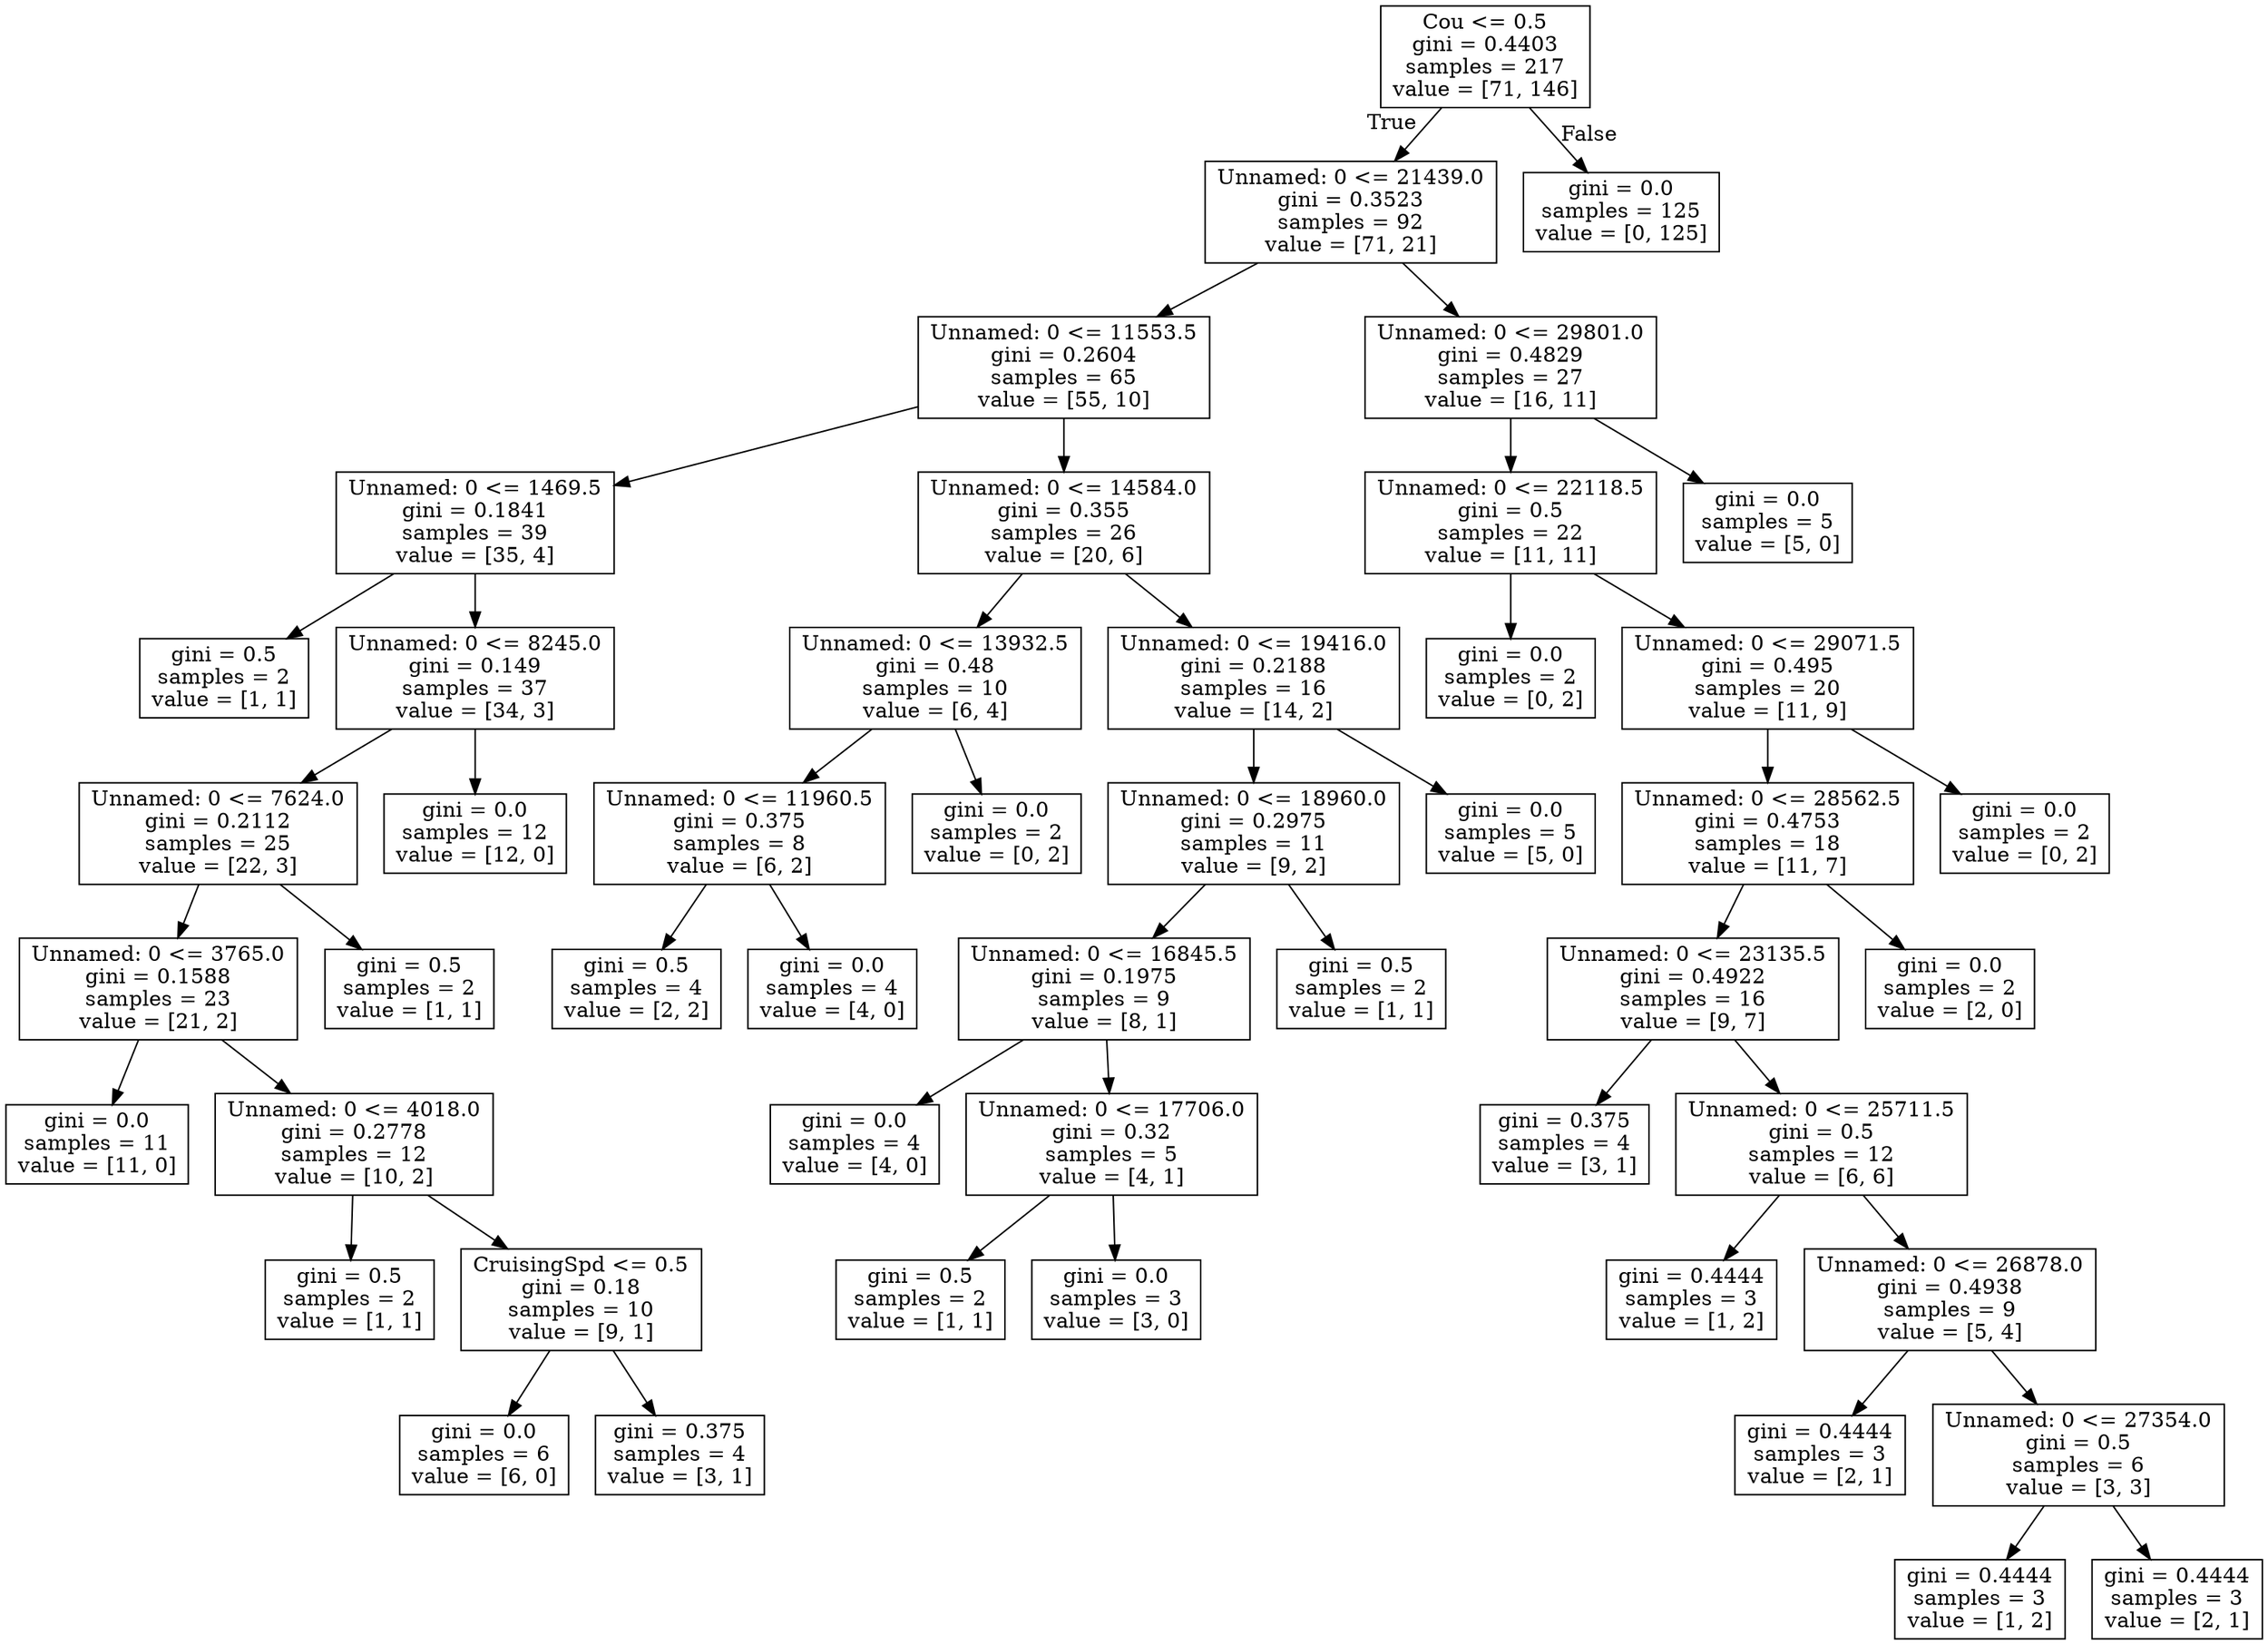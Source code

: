 digraph Tree {
node [shape=box] ;
0 [label="Cou <= 0.5\ngini = 0.4403\nsamples = 217\nvalue = [71, 146]"] ;
1 [label="Unnamed: 0 <= 21439.0\ngini = 0.3523\nsamples = 92\nvalue = [71, 21]"] ;
0 -> 1 [labeldistance=2.5, labelangle=45, headlabel="True"] ;
2 [label="Unnamed: 0 <= 11553.5\ngini = 0.2604\nsamples = 65\nvalue = [55, 10]"] ;
1 -> 2 ;
3 [label="Unnamed: 0 <= 1469.5\ngini = 0.1841\nsamples = 39\nvalue = [35, 4]"] ;
2 -> 3 ;
4 [label="gini = 0.5\nsamples = 2\nvalue = [1, 1]"] ;
3 -> 4 ;
5 [label="Unnamed: 0 <= 8245.0\ngini = 0.149\nsamples = 37\nvalue = [34, 3]"] ;
3 -> 5 ;
6 [label="Unnamed: 0 <= 7624.0\ngini = 0.2112\nsamples = 25\nvalue = [22, 3]"] ;
5 -> 6 ;
7 [label="Unnamed: 0 <= 3765.0\ngini = 0.1588\nsamples = 23\nvalue = [21, 2]"] ;
6 -> 7 ;
8 [label="gini = 0.0\nsamples = 11\nvalue = [11, 0]"] ;
7 -> 8 ;
9 [label="Unnamed: 0 <= 4018.0\ngini = 0.2778\nsamples = 12\nvalue = [10, 2]"] ;
7 -> 9 ;
10 [label="gini = 0.5\nsamples = 2\nvalue = [1, 1]"] ;
9 -> 10 ;
11 [label="CruisingSpd <= 0.5\ngini = 0.18\nsamples = 10\nvalue = [9, 1]"] ;
9 -> 11 ;
12 [label="gini = 0.0\nsamples = 6\nvalue = [6, 0]"] ;
11 -> 12 ;
13 [label="gini = 0.375\nsamples = 4\nvalue = [3, 1]"] ;
11 -> 13 ;
14 [label="gini = 0.5\nsamples = 2\nvalue = [1, 1]"] ;
6 -> 14 ;
15 [label="gini = 0.0\nsamples = 12\nvalue = [12, 0]"] ;
5 -> 15 ;
16 [label="Unnamed: 0 <= 14584.0\ngini = 0.355\nsamples = 26\nvalue = [20, 6]"] ;
2 -> 16 ;
17 [label="Unnamed: 0 <= 13932.5\ngini = 0.48\nsamples = 10\nvalue = [6, 4]"] ;
16 -> 17 ;
18 [label="Unnamed: 0 <= 11960.5\ngini = 0.375\nsamples = 8\nvalue = [6, 2]"] ;
17 -> 18 ;
19 [label="gini = 0.5\nsamples = 4\nvalue = [2, 2]"] ;
18 -> 19 ;
20 [label="gini = 0.0\nsamples = 4\nvalue = [4, 0]"] ;
18 -> 20 ;
21 [label="gini = 0.0\nsamples = 2\nvalue = [0, 2]"] ;
17 -> 21 ;
22 [label="Unnamed: 0 <= 19416.0\ngini = 0.2188\nsamples = 16\nvalue = [14, 2]"] ;
16 -> 22 ;
23 [label="Unnamed: 0 <= 18960.0\ngini = 0.2975\nsamples = 11\nvalue = [9, 2]"] ;
22 -> 23 ;
24 [label="Unnamed: 0 <= 16845.5\ngini = 0.1975\nsamples = 9\nvalue = [8, 1]"] ;
23 -> 24 ;
25 [label="gini = 0.0\nsamples = 4\nvalue = [4, 0]"] ;
24 -> 25 ;
26 [label="Unnamed: 0 <= 17706.0\ngini = 0.32\nsamples = 5\nvalue = [4, 1]"] ;
24 -> 26 ;
27 [label="gini = 0.5\nsamples = 2\nvalue = [1, 1]"] ;
26 -> 27 ;
28 [label="gini = 0.0\nsamples = 3\nvalue = [3, 0]"] ;
26 -> 28 ;
29 [label="gini = 0.5\nsamples = 2\nvalue = [1, 1]"] ;
23 -> 29 ;
30 [label="gini = 0.0\nsamples = 5\nvalue = [5, 0]"] ;
22 -> 30 ;
31 [label="Unnamed: 0 <= 29801.0\ngini = 0.4829\nsamples = 27\nvalue = [16, 11]"] ;
1 -> 31 ;
32 [label="Unnamed: 0 <= 22118.5\ngini = 0.5\nsamples = 22\nvalue = [11, 11]"] ;
31 -> 32 ;
33 [label="gini = 0.0\nsamples = 2\nvalue = [0, 2]"] ;
32 -> 33 ;
34 [label="Unnamed: 0 <= 29071.5\ngini = 0.495\nsamples = 20\nvalue = [11, 9]"] ;
32 -> 34 ;
35 [label="Unnamed: 0 <= 28562.5\ngini = 0.4753\nsamples = 18\nvalue = [11, 7]"] ;
34 -> 35 ;
36 [label="Unnamed: 0 <= 23135.5\ngini = 0.4922\nsamples = 16\nvalue = [9, 7]"] ;
35 -> 36 ;
37 [label="gini = 0.375\nsamples = 4\nvalue = [3, 1]"] ;
36 -> 37 ;
38 [label="Unnamed: 0 <= 25711.5\ngini = 0.5\nsamples = 12\nvalue = [6, 6]"] ;
36 -> 38 ;
39 [label="gini = 0.4444\nsamples = 3\nvalue = [1, 2]"] ;
38 -> 39 ;
40 [label="Unnamed: 0 <= 26878.0\ngini = 0.4938\nsamples = 9\nvalue = [5, 4]"] ;
38 -> 40 ;
41 [label="gini = 0.4444\nsamples = 3\nvalue = [2, 1]"] ;
40 -> 41 ;
42 [label="Unnamed: 0 <= 27354.0\ngini = 0.5\nsamples = 6\nvalue = [3, 3]"] ;
40 -> 42 ;
43 [label="gini = 0.4444\nsamples = 3\nvalue = [1, 2]"] ;
42 -> 43 ;
44 [label="gini = 0.4444\nsamples = 3\nvalue = [2, 1]"] ;
42 -> 44 ;
45 [label="gini = 0.0\nsamples = 2\nvalue = [2, 0]"] ;
35 -> 45 ;
46 [label="gini = 0.0\nsamples = 2\nvalue = [0, 2]"] ;
34 -> 46 ;
47 [label="gini = 0.0\nsamples = 5\nvalue = [5, 0]"] ;
31 -> 47 ;
48 [label="gini = 0.0\nsamples = 125\nvalue = [0, 125]"] ;
0 -> 48 [labeldistance=2.5, labelangle=-45, headlabel="False"] ;
}